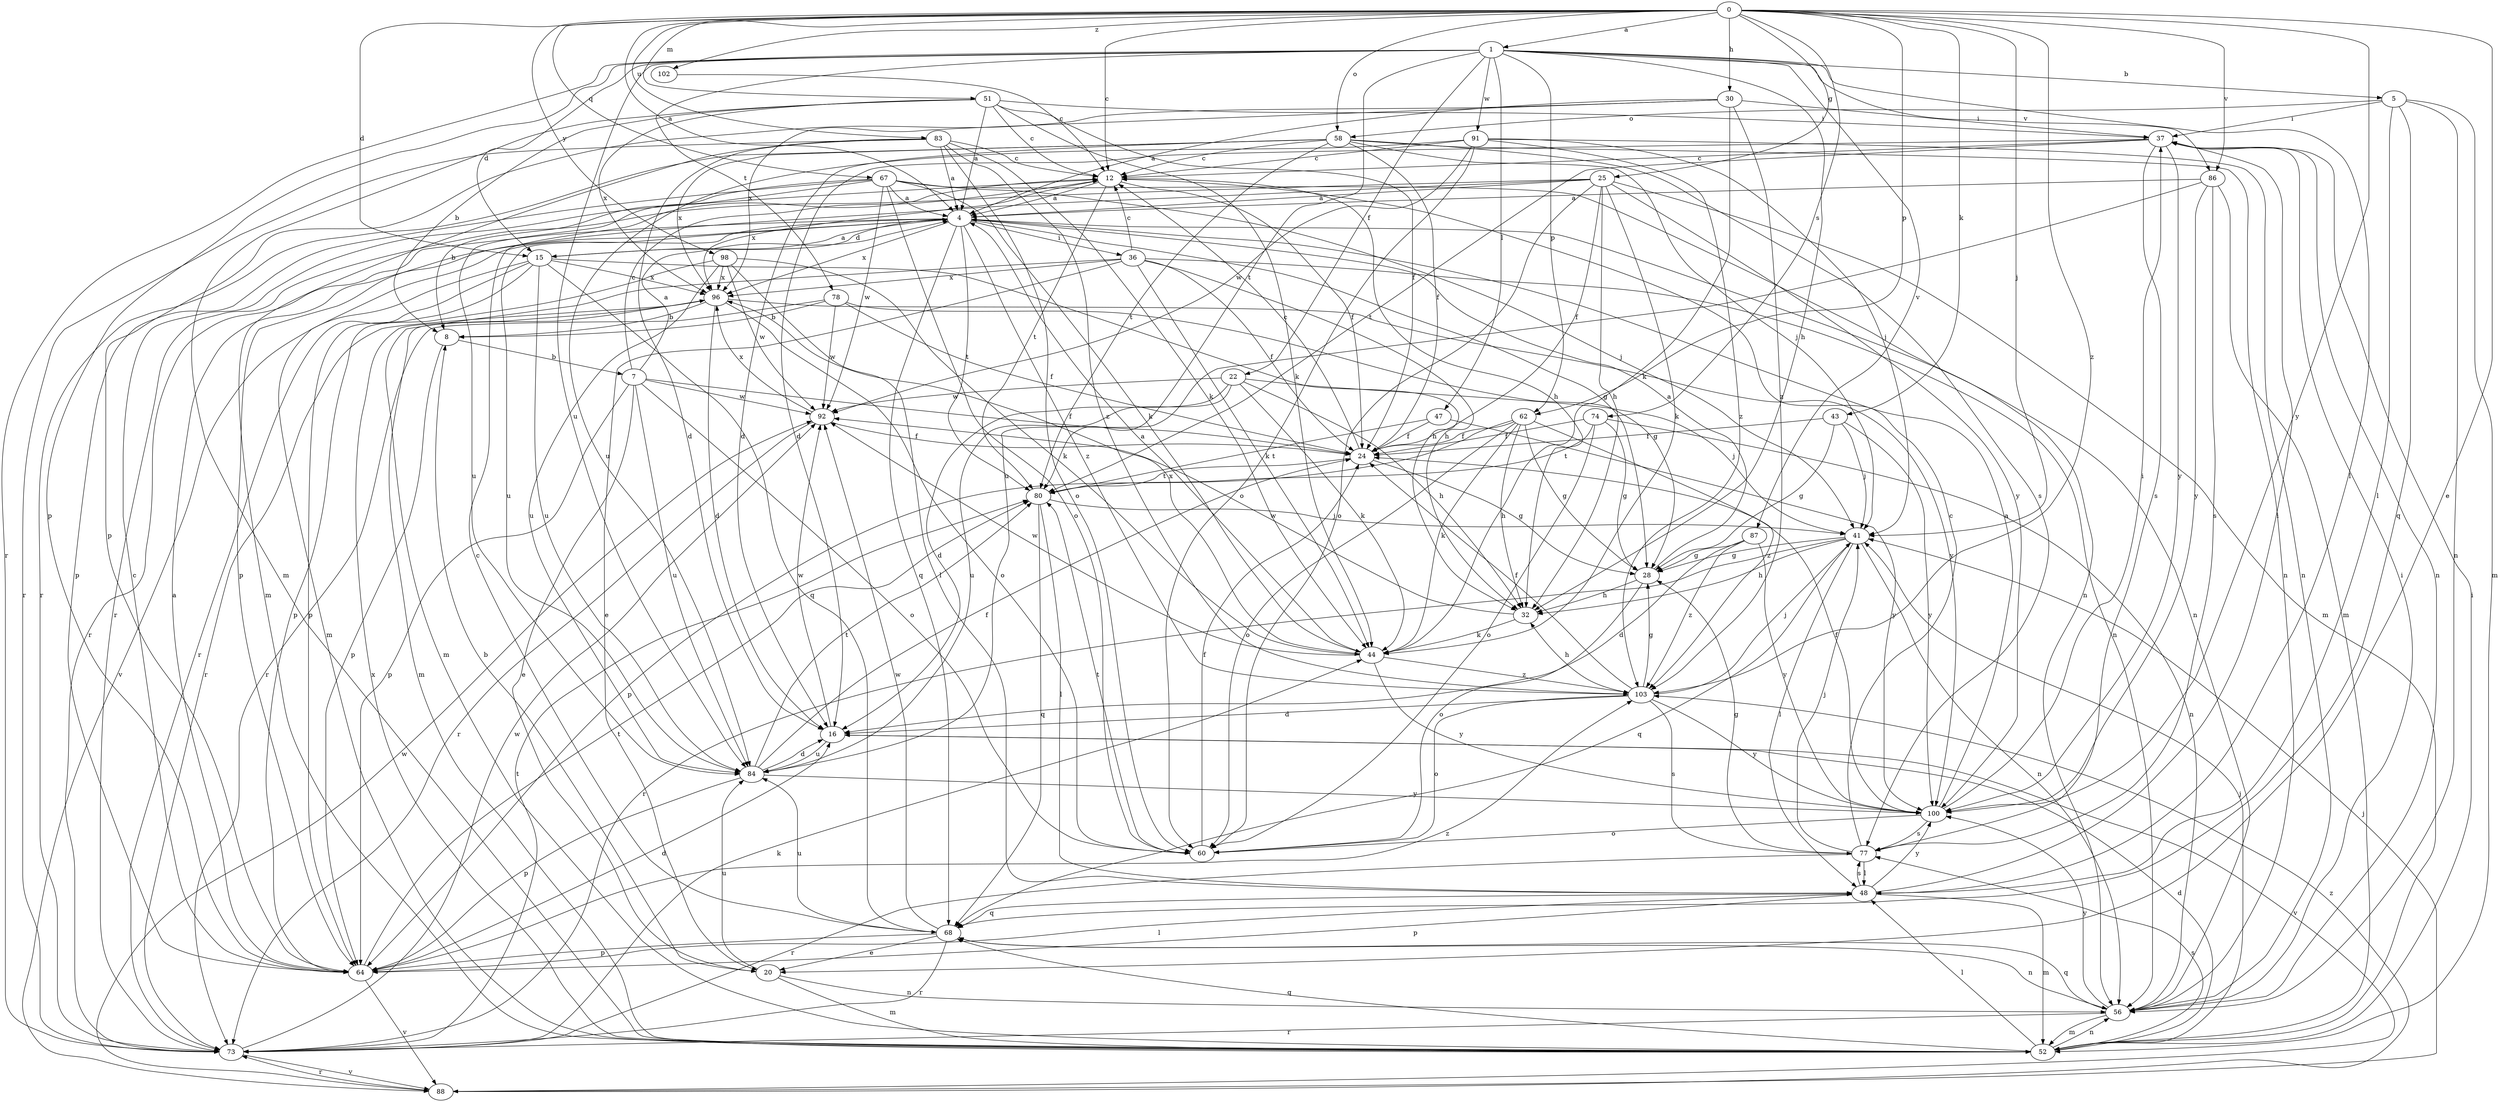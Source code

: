 strict digraph  {
0;
1;
4;
5;
7;
8;
12;
15;
16;
20;
22;
24;
25;
28;
30;
32;
36;
37;
41;
43;
44;
47;
48;
51;
52;
56;
58;
60;
62;
64;
67;
68;
73;
74;
77;
78;
80;
83;
84;
86;
87;
88;
91;
92;
96;
98;
100;
102;
103;
0 -> 1  [label=a];
0 -> 4  [label=a];
0 -> 12  [label=c];
0 -> 15  [label=d];
0 -> 20  [label=e];
0 -> 25  [label=g];
0 -> 30  [label=h];
0 -> 41  [label=j];
0 -> 43  [label=k];
0 -> 51  [label=m];
0 -> 58  [label=o];
0 -> 62  [label=p];
0 -> 67  [label=q];
0 -> 74  [label=s];
0 -> 83  [label=u];
0 -> 86  [label=v];
0 -> 98  [label=y];
0 -> 100  [label=y];
0 -> 102  [label=z];
0 -> 103  [label=z];
1 -> 5  [label=b];
1 -> 15  [label=d];
1 -> 22  [label=f];
1 -> 32  [label=h];
1 -> 47  [label=l];
1 -> 48  [label=l];
1 -> 62  [label=p];
1 -> 64  [label=p];
1 -> 73  [label=r];
1 -> 78  [label=t];
1 -> 80  [label=t];
1 -> 84  [label=u];
1 -> 86  [label=v];
1 -> 87  [label=v];
1 -> 91  [label=w];
4 -> 15  [label=d];
4 -> 28  [label=g];
4 -> 36  [label=i];
4 -> 52  [label=m];
4 -> 56  [label=n];
4 -> 68  [label=q];
4 -> 73  [label=r];
4 -> 80  [label=t];
4 -> 84  [label=u];
4 -> 96  [label=x];
4 -> 103  [label=z];
5 -> 37  [label=i];
5 -> 48  [label=l];
5 -> 52  [label=m];
5 -> 56  [label=n];
5 -> 58  [label=o];
5 -> 68  [label=q];
7 -> 4  [label=a];
7 -> 12  [label=c];
7 -> 20  [label=e];
7 -> 24  [label=f];
7 -> 60  [label=o];
7 -> 64  [label=p];
7 -> 84  [label=u];
7 -> 92  [label=w];
8 -> 7  [label=b];
8 -> 64  [label=p];
12 -> 4  [label=a];
12 -> 24  [label=f];
12 -> 32  [label=h];
12 -> 80  [label=t];
12 -> 96  [label=x];
15 -> 4  [label=a];
15 -> 32  [label=h];
15 -> 64  [label=p];
15 -> 68  [label=q];
15 -> 73  [label=r];
15 -> 84  [label=u];
15 -> 88  [label=v];
15 -> 96  [label=x];
16 -> 84  [label=u];
16 -> 88  [label=v];
16 -> 92  [label=w];
20 -> 8  [label=b];
20 -> 52  [label=m];
20 -> 56  [label=n];
20 -> 84  [label=u];
22 -> 16  [label=d];
22 -> 32  [label=h];
22 -> 41  [label=j];
22 -> 44  [label=k];
22 -> 84  [label=u];
22 -> 92  [label=w];
24 -> 12  [label=c];
24 -> 28  [label=g];
24 -> 80  [label=t];
25 -> 4  [label=a];
25 -> 24  [label=f];
25 -> 32  [label=h];
25 -> 44  [label=k];
25 -> 52  [label=m];
25 -> 60  [label=o];
25 -> 64  [label=p];
25 -> 73  [label=r];
25 -> 100  [label=y];
28 -> 4  [label=a];
28 -> 32  [label=h];
28 -> 60  [label=o];
30 -> 4  [label=a];
30 -> 37  [label=i];
30 -> 44  [label=k];
30 -> 64  [label=p];
30 -> 96  [label=x];
30 -> 103  [label=z];
32 -> 44  [label=k];
32 -> 92  [label=w];
36 -> 12  [label=c];
36 -> 20  [label=e];
36 -> 24  [label=f];
36 -> 32  [label=h];
36 -> 44  [label=k];
36 -> 52  [label=m];
36 -> 56  [label=n];
36 -> 96  [label=x];
37 -> 12  [label=c];
37 -> 16  [label=d];
37 -> 56  [label=n];
37 -> 77  [label=s];
37 -> 80  [label=t];
37 -> 100  [label=y];
41 -> 28  [label=g];
41 -> 32  [label=h];
41 -> 48  [label=l];
41 -> 56  [label=n];
41 -> 68  [label=q];
41 -> 73  [label=r];
43 -> 24  [label=f];
43 -> 28  [label=g];
43 -> 41  [label=j];
43 -> 100  [label=y];
44 -> 4  [label=a];
44 -> 92  [label=w];
44 -> 96  [label=x];
44 -> 100  [label=y];
44 -> 103  [label=z];
47 -> 24  [label=f];
47 -> 80  [label=t];
47 -> 100  [label=y];
48 -> 37  [label=i];
48 -> 52  [label=m];
48 -> 64  [label=p];
48 -> 68  [label=q];
48 -> 77  [label=s];
48 -> 100  [label=y];
51 -> 4  [label=a];
51 -> 8  [label=b];
51 -> 12  [label=c];
51 -> 24  [label=f];
51 -> 37  [label=i];
51 -> 44  [label=k];
51 -> 52  [label=m];
51 -> 96  [label=x];
52 -> 16  [label=d];
52 -> 37  [label=i];
52 -> 41  [label=j];
52 -> 48  [label=l];
52 -> 56  [label=n];
52 -> 68  [label=q];
52 -> 77  [label=s];
52 -> 96  [label=x];
56 -> 37  [label=i];
56 -> 52  [label=m];
56 -> 68  [label=q];
56 -> 73  [label=r];
56 -> 100  [label=y];
58 -> 12  [label=c];
58 -> 16  [label=d];
58 -> 24  [label=f];
58 -> 41  [label=j];
58 -> 56  [label=n];
58 -> 73  [label=r];
58 -> 77  [label=s];
58 -> 80  [label=t];
58 -> 96  [label=x];
60 -> 24  [label=f];
60 -> 80  [label=t];
62 -> 24  [label=f];
62 -> 28  [label=g];
62 -> 32  [label=h];
62 -> 44  [label=k];
62 -> 60  [label=o];
62 -> 64  [label=p];
62 -> 103  [label=z];
64 -> 4  [label=a];
64 -> 12  [label=c];
64 -> 16  [label=d];
64 -> 48  [label=l];
64 -> 80  [label=t];
64 -> 88  [label=v];
64 -> 103  [label=z];
67 -> 4  [label=a];
67 -> 8  [label=b];
67 -> 41  [label=j];
67 -> 44  [label=k];
67 -> 56  [label=n];
67 -> 60  [label=o];
67 -> 64  [label=p];
67 -> 84  [label=u];
67 -> 92  [label=w];
68 -> 12  [label=c];
68 -> 20  [label=e];
68 -> 56  [label=n];
68 -> 64  [label=p];
68 -> 73  [label=r];
68 -> 84  [label=u];
68 -> 92  [label=w];
73 -> 44  [label=k];
73 -> 80  [label=t];
73 -> 88  [label=v];
73 -> 92  [label=w];
74 -> 24  [label=f];
74 -> 28  [label=g];
74 -> 56  [label=n];
74 -> 60  [label=o];
74 -> 80  [label=t];
77 -> 12  [label=c];
77 -> 28  [label=g];
77 -> 41  [label=j];
77 -> 48  [label=l];
77 -> 73  [label=r];
78 -> 8  [label=b];
78 -> 24  [label=f];
78 -> 28  [label=g];
78 -> 73  [label=r];
78 -> 92  [label=w];
80 -> 41  [label=j];
80 -> 48  [label=l];
80 -> 68  [label=q];
83 -> 4  [label=a];
83 -> 12  [label=c];
83 -> 16  [label=d];
83 -> 44  [label=k];
83 -> 52  [label=m];
83 -> 60  [label=o];
83 -> 73  [label=r];
83 -> 103  [label=z];
84 -> 16  [label=d];
84 -> 24  [label=f];
84 -> 64  [label=p];
84 -> 80  [label=t];
84 -> 100  [label=y];
86 -> 4  [label=a];
86 -> 52  [label=m];
86 -> 77  [label=s];
86 -> 84  [label=u];
86 -> 100  [label=y];
87 -> 16  [label=d];
87 -> 28  [label=g];
87 -> 100  [label=y];
87 -> 103  [label=z];
88 -> 41  [label=j];
88 -> 73  [label=r];
88 -> 92  [label=w];
88 -> 103  [label=z];
91 -> 12  [label=c];
91 -> 41  [label=j];
91 -> 56  [label=n];
91 -> 60  [label=o];
91 -> 84  [label=u];
91 -> 92  [label=w];
91 -> 103  [label=z];
92 -> 24  [label=f];
92 -> 73  [label=r];
92 -> 96  [label=x];
96 -> 8  [label=b];
96 -> 16  [label=d];
96 -> 52  [label=m];
96 -> 60  [label=o];
96 -> 73  [label=r];
96 -> 100  [label=y];
98 -> 44  [label=k];
98 -> 48  [label=l];
98 -> 64  [label=p];
98 -> 84  [label=u];
98 -> 92  [label=w];
98 -> 96  [label=x];
100 -> 4  [label=a];
100 -> 24  [label=f];
100 -> 37  [label=i];
100 -> 60  [label=o];
100 -> 77  [label=s];
102 -> 12  [label=c];
103 -> 16  [label=d];
103 -> 24  [label=f];
103 -> 28  [label=g];
103 -> 32  [label=h];
103 -> 41  [label=j];
103 -> 60  [label=o];
103 -> 77  [label=s];
103 -> 100  [label=y];
}
